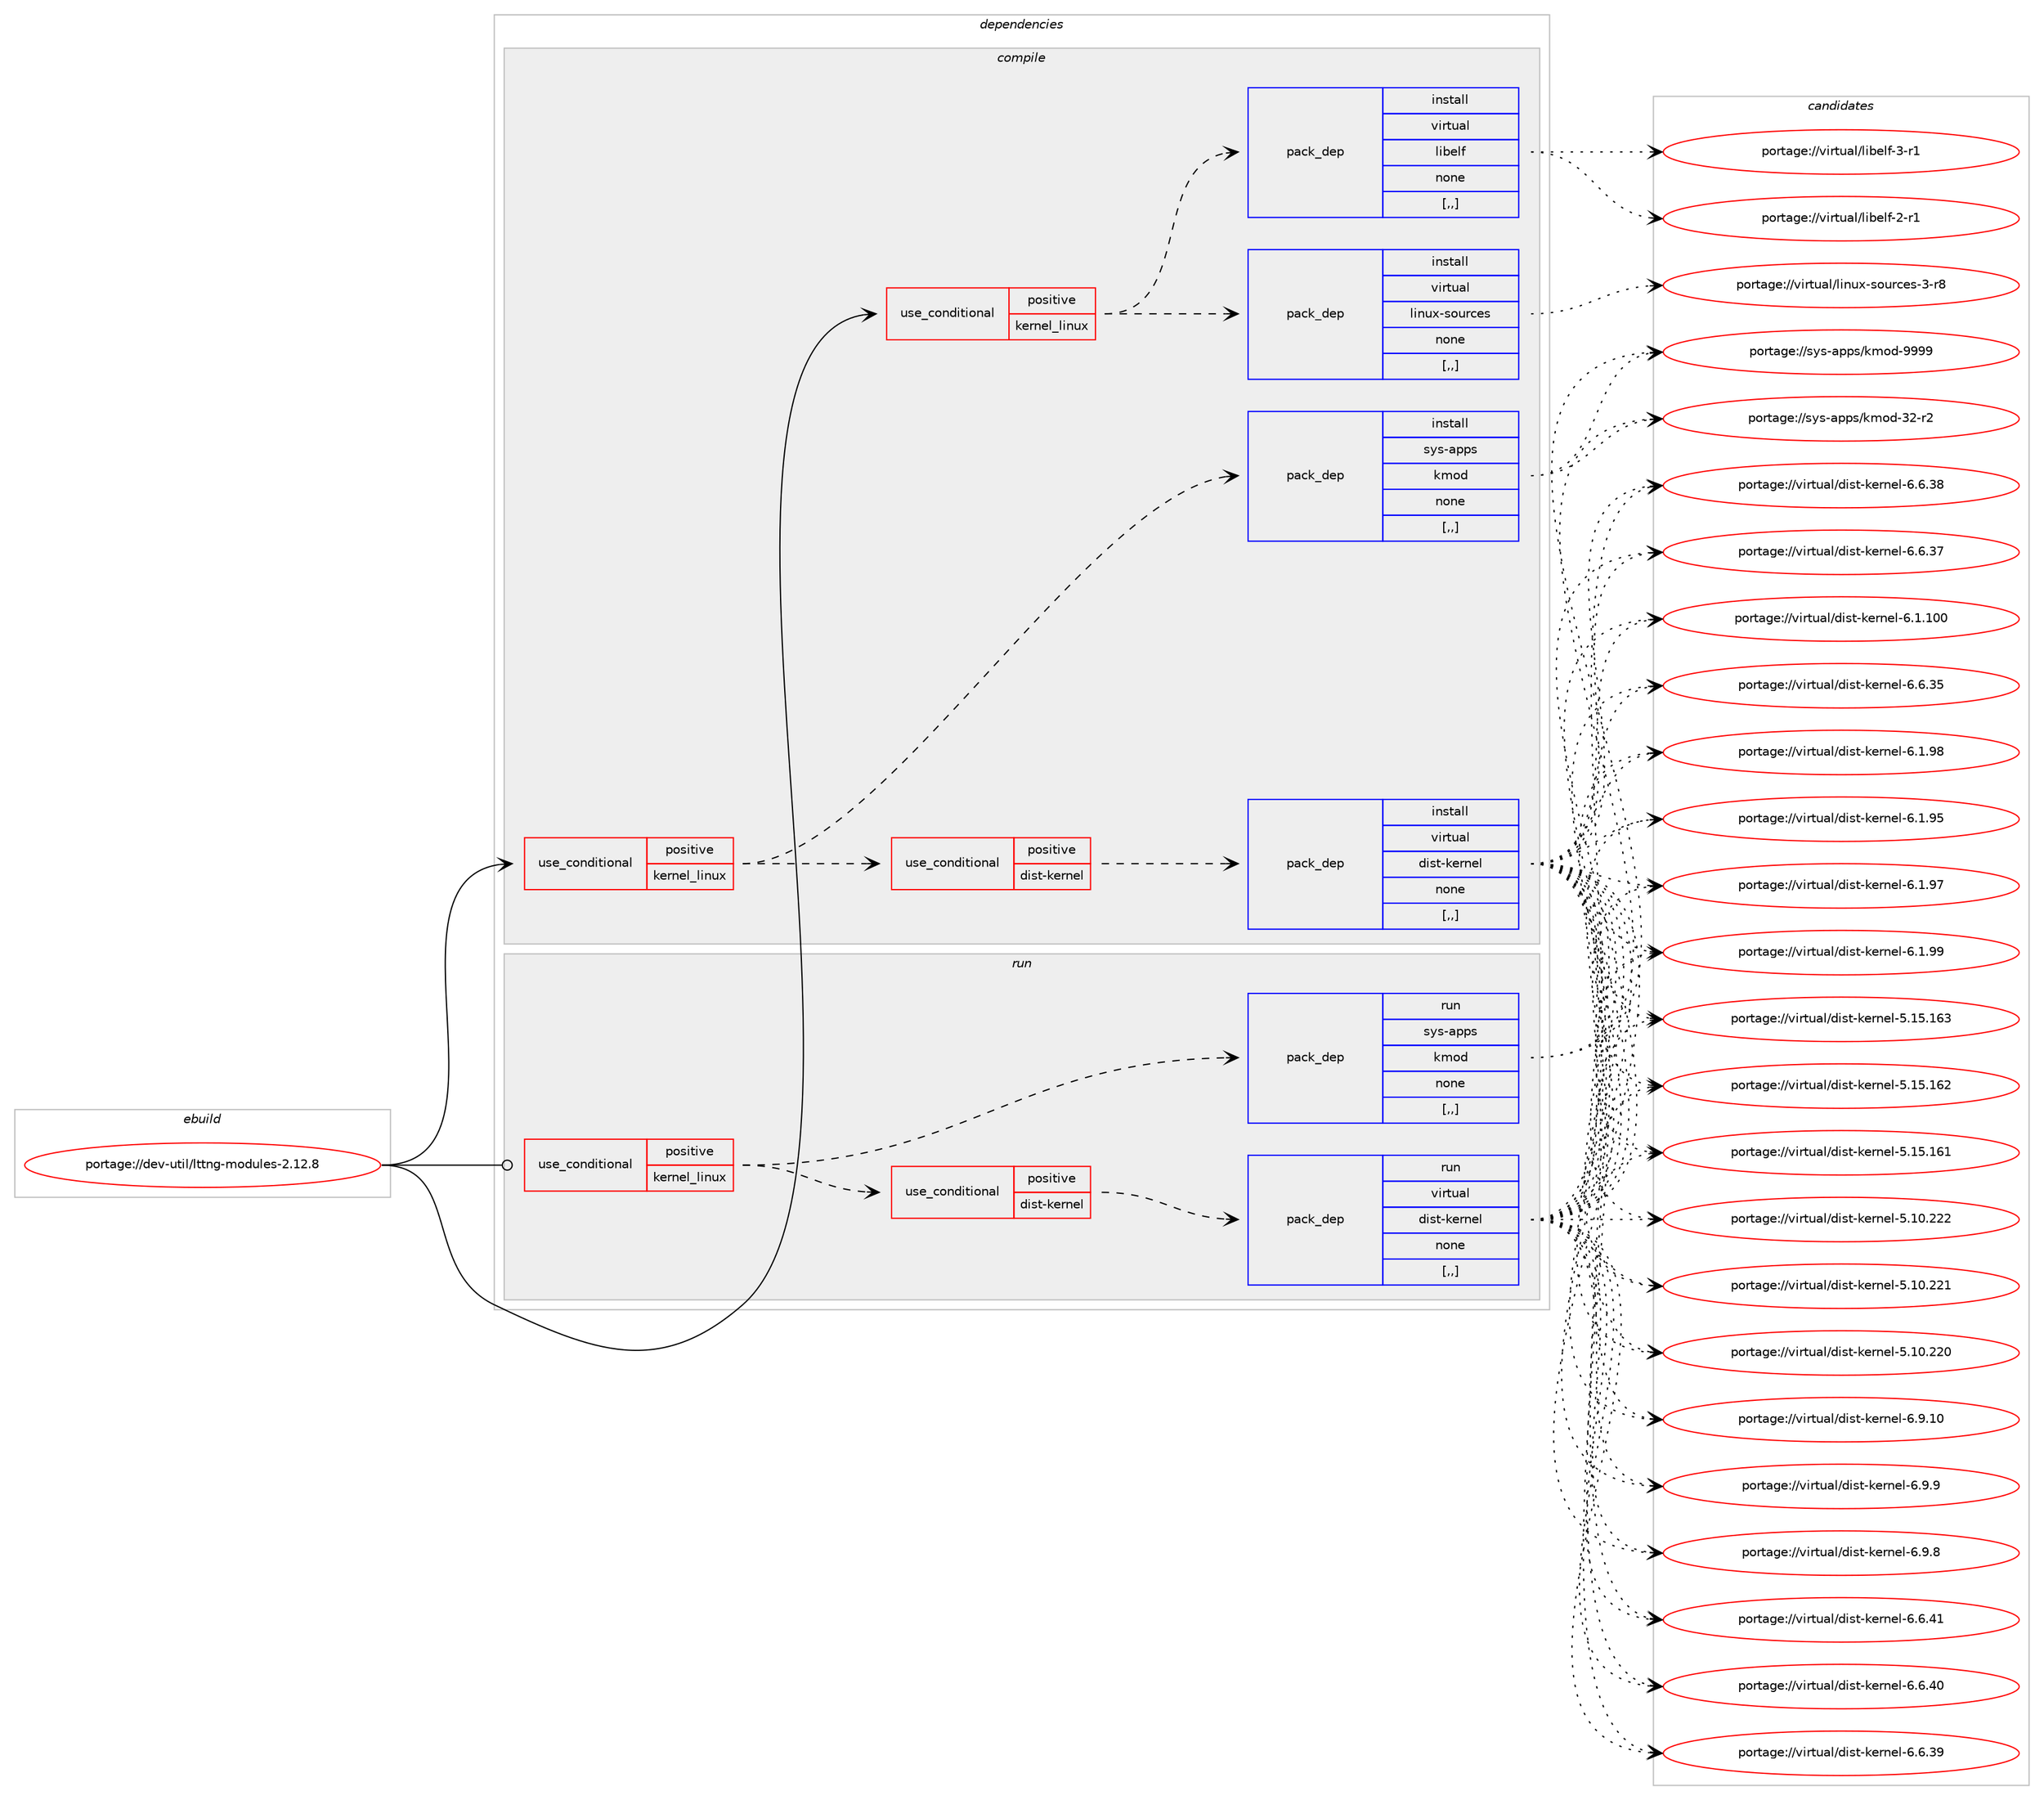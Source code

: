 digraph prolog {

# *************
# Graph options
# *************

newrank=true;
concentrate=true;
compound=true;
graph [rankdir=LR,fontname=Helvetica,fontsize=10,ranksep=1.5];#, ranksep=2.5, nodesep=0.2];
edge  [arrowhead=vee];
node  [fontname=Helvetica,fontsize=10];

# **********
# The ebuild
# **********

subgraph cluster_leftcol {
color=gray;
label=<<i>ebuild</i>>;
id [label="portage://dev-util/lttng-modules-2.12.8", color=red, width=4, href="../dev-util/lttng-modules-2.12.8.svg"];
}

# ****************
# The dependencies
# ****************

subgraph cluster_midcol {
color=gray;
label=<<i>dependencies</i>>;
subgraph cluster_compile {
fillcolor="#eeeeee";
style=filled;
label=<<i>compile</i>>;
subgraph cond61178 {
dependency217280 [label=<<TABLE BORDER="0" CELLBORDER="1" CELLSPACING="0" CELLPADDING="4"><TR><TD ROWSPAN="3" CELLPADDING="10">use_conditional</TD></TR><TR><TD>positive</TD></TR><TR><TD>kernel_linux</TD></TR></TABLE>>, shape=none, color=red];
subgraph pack154663 {
dependency217281 [label=<<TABLE BORDER="0" CELLBORDER="1" CELLSPACING="0" CELLPADDING="4" WIDTH="220"><TR><TD ROWSPAN="6" CELLPADDING="30">pack_dep</TD></TR><TR><TD WIDTH="110">install</TD></TR><TR><TD>sys-apps</TD></TR><TR><TD>kmod</TD></TR><TR><TD>none</TD></TR><TR><TD>[,,]</TD></TR></TABLE>>, shape=none, color=blue];
}
dependency217280:e -> dependency217281:w [weight=20,style="dashed",arrowhead="vee"];
subgraph cond61179 {
dependency217282 [label=<<TABLE BORDER="0" CELLBORDER="1" CELLSPACING="0" CELLPADDING="4"><TR><TD ROWSPAN="3" CELLPADDING="10">use_conditional</TD></TR><TR><TD>positive</TD></TR><TR><TD>dist-kernel</TD></TR></TABLE>>, shape=none, color=red];
subgraph pack154664 {
dependency217283 [label=<<TABLE BORDER="0" CELLBORDER="1" CELLSPACING="0" CELLPADDING="4" WIDTH="220"><TR><TD ROWSPAN="6" CELLPADDING="30">pack_dep</TD></TR><TR><TD WIDTH="110">install</TD></TR><TR><TD>virtual</TD></TR><TR><TD>dist-kernel</TD></TR><TR><TD>none</TD></TR><TR><TD>[,,]</TD></TR></TABLE>>, shape=none, color=blue];
}
dependency217282:e -> dependency217283:w [weight=20,style="dashed",arrowhead="vee"];
}
dependency217280:e -> dependency217282:w [weight=20,style="dashed",arrowhead="vee"];
}
id:e -> dependency217280:w [weight=20,style="solid",arrowhead="vee"];
subgraph cond61180 {
dependency217284 [label=<<TABLE BORDER="0" CELLBORDER="1" CELLSPACING="0" CELLPADDING="4"><TR><TD ROWSPAN="3" CELLPADDING="10">use_conditional</TD></TR><TR><TD>positive</TD></TR><TR><TD>kernel_linux</TD></TR></TABLE>>, shape=none, color=red];
subgraph pack154665 {
dependency217285 [label=<<TABLE BORDER="0" CELLBORDER="1" CELLSPACING="0" CELLPADDING="4" WIDTH="220"><TR><TD ROWSPAN="6" CELLPADDING="30">pack_dep</TD></TR><TR><TD WIDTH="110">install</TD></TR><TR><TD>virtual</TD></TR><TR><TD>linux-sources</TD></TR><TR><TD>none</TD></TR><TR><TD>[,,]</TD></TR></TABLE>>, shape=none, color=blue];
}
dependency217284:e -> dependency217285:w [weight=20,style="dashed",arrowhead="vee"];
subgraph pack154666 {
dependency217286 [label=<<TABLE BORDER="0" CELLBORDER="1" CELLSPACING="0" CELLPADDING="4" WIDTH="220"><TR><TD ROWSPAN="6" CELLPADDING="30">pack_dep</TD></TR><TR><TD WIDTH="110">install</TD></TR><TR><TD>virtual</TD></TR><TR><TD>libelf</TD></TR><TR><TD>none</TD></TR><TR><TD>[,,]</TD></TR></TABLE>>, shape=none, color=blue];
}
dependency217284:e -> dependency217286:w [weight=20,style="dashed",arrowhead="vee"];
}
id:e -> dependency217284:w [weight=20,style="solid",arrowhead="vee"];
}
subgraph cluster_compileandrun {
fillcolor="#eeeeee";
style=filled;
label=<<i>compile and run</i>>;
}
subgraph cluster_run {
fillcolor="#eeeeee";
style=filled;
label=<<i>run</i>>;
subgraph cond61181 {
dependency217287 [label=<<TABLE BORDER="0" CELLBORDER="1" CELLSPACING="0" CELLPADDING="4"><TR><TD ROWSPAN="3" CELLPADDING="10">use_conditional</TD></TR><TR><TD>positive</TD></TR><TR><TD>kernel_linux</TD></TR></TABLE>>, shape=none, color=red];
subgraph pack154667 {
dependency217288 [label=<<TABLE BORDER="0" CELLBORDER="1" CELLSPACING="0" CELLPADDING="4" WIDTH="220"><TR><TD ROWSPAN="6" CELLPADDING="30">pack_dep</TD></TR><TR><TD WIDTH="110">run</TD></TR><TR><TD>sys-apps</TD></TR><TR><TD>kmod</TD></TR><TR><TD>none</TD></TR><TR><TD>[,,]</TD></TR></TABLE>>, shape=none, color=blue];
}
dependency217287:e -> dependency217288:w [weight=20,style="dashed",arrowhead="vee"];
subgraph cond61182 {
dependency217289 [label=<<TABLE BORDER="0" CELLBORDER="1" CELLSPACING="0" CELLPADDING="4"><TR><TD ROWSPAN="3" CELLPADDING="10">use_conditional</TD></TR><TR><TD>positive</TD></TR><TR><TD>dist-kernel</TD></TR></TABLE>>, shape=none, color=red];
subgraph pack154668 {
dependency217290 [label=<<TABLE BORDER="0" CELLBORDER="1" CELLSPACING="0" CELLPADDING="4" WIDTH="220"><TR><TD ROWSPAN="6" CELLPADDING="30">pack_dep</TD></TR><TR><TD WIDTH="110">run</TD></TR><TR><TD>virtual</TD></TR><TR><TD>dist-kernel</TD></TR><TR><TD>none</TD></TR><TR><TD>[,,]</TD></TR></TABLE>>, shape=none, color=blue];
}
dependency217289:e -> dependency217290:w [weight=20,style="dashed",arrowhead="vee"];
}
dependency217287:e -> dependency217289:w [weight=20,style="dashed",arrowhead="vee"];
}
id:e -> dependency217287:w [weight=20,style="solid",arrowhead="odot"];
}
}

# **************
# The candidates
# **************

subgraph cluster_choices {
rank=same;
color=gray;
label=<<i>candidates</i>>;

subgraph choice154663 {
color=black;
nodesep=1;
choice1151211154597112112115471071091111004557575757 [label="portage://sys-apps/kmod-9999", color=red, width=4,href="../sys-apps/kmod-9999.svg"];
choice1151211154597112112115471071091111004551504511450 [label="portage://sys-apps/kmod-32-r2", color=red, width=4,href="../sys-apps/kmod-32-r2.svg"];
dependency217281:e -> choice1151211154597112112115471071091111004557575757:w [style=dotted,weight="100"];
dependency217281:e -> choice1151211154597112112115471071091111004551504511450:w [style=dotted,weight="100"];
}
subgraph choice154664 {
color=black;
nodesep=1;
choice11810511411611797108471001051151164510710111411010110845544657464948 [label="portage://virtual/dist-kernel-6.9.10", color=red, width=4,href="../virtual/dist-kernel-6.9.10.svg"];
choice118105114116117971084710010511511645107101114110101108455446574657 [label="portage://virtual/dist-kernel-6.9.9", color=red, width=4,href="../virtual/dist-kernel-6.9.9.svg"];
choice118105114116117971084710010511511645107101114110101108455446574656 [label="portage://virtual/dist-kernel-6.9.8", color=red, width=4,href="../virtual/dist-kernel-6.9.8.svg"];
choice11810511411611797108471001051151164510710111411010110845544654465249 [label="portage://virtual/dist-kernel-6.6.41", color=red, width=4,href="../virtual/dist-kernel-6.6.41.svg"];
choice11810511411611797108471001051151164510710111411010110845544654465248 [label="portage://virtual/dist-kernel-6.6.40", color=red, width=4,href="../virtual/dist-kernel-6.6.40.svg"];
choice11810511411611797108471001051151164510710111411010110845544654465157 [label="portage://virtual/dist-kernel-6.6.39", color=red, width=4,href="../virtual/dist-kernel-6.6.39.svg"];
choice11810511411611797108471001051151164510710111411010110845544654465156 [label="portage://virtual/dist-kernel-6.6.38", color=red, width=4,href="../virtual/dist-kernel-6.6.38.svg"];
choice11810511411611797108471001051151164510710111411010110845544654465155 [label="portage://virtual/dist-kernel-6.6.37", color=red, width=4,href="../virtual/dist-kernel-6.6.37.svg"];
choice11810511411611797108471001051151164510710111411010110845544654465153 [label="portage://virtual/dist-kernel-6.6.35", color=red, width=4,href="../virtual/dist-kernel-6.6.35.svg"];
choice1181051141161179710847100105115116451071011141101011084554464946494848 [label="portage://virtual/dist-kernel-6.1.100", color=red, width=4,href="../virtual/dist-kernel-6.1.100.svg"];
choice11810511411611797108471001051151164510710111411010110845544649465757 [label="portage://virtual/dist-kernel-6.1.99", color=red, width=4,href="../virtual/dist-kernel-6.1.99.svg"];
choice11810511411611797108471001051151164510710111411010110845544649465756 [label="portage://virtual/dist-kernel-6.1.98", color=red, width=4,href="../virtual/dist-kernel-6.1.98.svg"];
choice11810511411611797108471001051151164510710111411010110845544649465755 [label="portage://virtual/dist-kernel-6.1.97", color=red, width=4,href="../virtual/dist-kernel-6.1.97.svg"];
choice11810511411611797108471001051151164510710111411010110845544649465753 [label="portage://virtual/dist-kernel-6.1.95", color=red, width=4,href="../virtual/dist-kernel-6.1.95.svg"];
choice118105114116117971084710010511511645107101114110101108455346495346495451 [label="portage://virtual/dist-kernel-5.15.163", color=red, width=4,href="../virtual/dist-kernel-5.15.163.svg"];
choice118105114116117971084710010511511645107101114110101108455346495346495450 [label="portage://virtual/dist-kernel-5.15.162", color=red, width=4,href="../virtual/dist-kernel-5.15.162.svg"];
choice118105114116117971084710010511511645107101114110101108455346495346495449 [label="portage://virtual/dist-kernel-5.15.161", color=red, width=4,href="../virtual/dist-kernel-5.15.161.svg"];
choice118105114116117971084710010511511645107101114110101108455346494846505050 [label="portage://virtual/dist-kernel-5.10.222", color=red, width=4,href="../virtual/dist-kernel-5.10.222.svg"];
choice118105114116117971084710010511511645107101114110101108455346494846505049 [label="portage://virtual/dist-kernel-5.10.221", color=red, width=4,href="../virtual/dist-kernel-5.10.221.svg"];
choice118105114116117971084710010511511645107101114110101108455346494846505048 [label="portage://virtual/dist-kernel-5.10.220", color=red, width=4,href="../virtual/dist-kernel-5.10.220.svg"];
dependency217283:e -> choice11810511411611797108471001051151164510710111411010110845544657464948:w [style=dotted,weight="100"];
dependency217283:e -> choice118105114116117971084710010511511645107101114110101108455446574657:w [style=dotted,weight="100"];
dependency217283:e -> choice118105114116117971084710010511511645107101114110101108455446574656:w [style=dotted,weight="100"];
dependency217283:e -> choice11810511411611797108471001051151164510710111411010110845544654465249:w [style=dotted,weight="100"];
dependency217283:e -> choice11810511411611797108471001051151164510710111411010110845544654465248:w [style=dotted,weight="100"];
dependency217283:e -> choice11810511411611797108471001051151164510710111411010110845544654465157:w [style=dotted,weight="100"];
dependency217283:e -> choice11810511411611797108471001051151164510710111411010110845544654465156:w [style=dotted,weight="100"];
dependency217283:e -> choice11810511411611797108471001051151164510710111411010110845544654465155:w [style=dotted,weight="100"];
dependency217283:e -> choice11810511411611797108471001051151164510710111411010110845544654465153:w [style=dotted,weight="100"];
dependency217283:e -> choice1181051141161179710847100105115116451071011141101011084554464946494848:w [style=dotted,weight="100"];
dependency217283:e -> choice11810511411611797108471001051151164510710111411010110845544649465757:w [style=dotted,weight="100"];
dependency217283:e -> choice11810511411611797108471001051151164510710111411010110845544649465756:w [style=dotted,weight="100"];
dependency217283:e -> choice11810511411611797108471001051151164510710111411010110845544649465755:w [style=dotted,weight="100"];
dependency217283:e -> choice11810511411611797108471001051151164510710111411010110845544649465753:w [style=dotted,weight="100"];
dependency217283:e -> choice118105114116117971084710010511511645107101114110101108455346495346495451:w [style=dotted,weight="100"];
dependency217283:e -> choice118105114116117971084710010511511645107101114110101108455346495346495450:w [style=dotted,weight="100"];
dependency217283:e -> choice118105114116117971084710010511511645107101114110101108455346495346495449:w [style=dotted,weight="100"];
dependency217283:e -> choice118105114116117971084710010511511645107101114110101108455346494846505050:w [style=dotted,weight="100"];
dependency217283:e -> choice118105114116117971084710010511511645107101114110101108455346494846505049:w [style=dotted,weight="100"];
dependency217283:e -> choice118105114116117971084710010511511645107101114110101108455346494846505048:w [style=dotted,weight="100"];
}
subgraph choice154665 {
color=black;
nodesep=1;
choice1181051141161179710847108105110117120451151111171149910111545514511456 [label="portage://virtual/linux-sources-3-r8", color=red, width=4,href="../virtual/linux-sources-3-r8.svg"];
dependency217285:e -> choice1181051141161179710847108105110117120451151111171149910111545514511456:w [style=dotted,weight="100"];
}
subgraph choice154666 {
color=black;
nodesep=1;
choice11810511411611797108471081059810110810245514511449 [label="portage://virtual/libelf-3-r1", color=red, width=4,href="../virtual/libelf-3-r1.svg"];
choice11810511411611797108471081059810110810245504511449 [label="portage://virtual/libelf-2-r1", color=red, width=4,href="../virtual/libelf-2-r1.svg"];
dependency217286:e -> choice11810511411611797108471081059810110810245514511449:w [style=dotted,weight="100"];
dependency217286:e -> choice11810511411611797108471081059810110810245504511449:w [style=dotted,weight="100"];
}
subgraph choice154667 {
color=black;
nodesep=1;
choice1151211154597112112115471071091111004557575757 [label="portage://sys-apps/kmod-9999", color=red, width=4,href="../sys-apps/kmod-9999.svg"];
choice1151211154597112112115471071091111004551504511450 [label="portage://sys-apps/kmod-32-r2", color=red, width=4,href="../sys-apps/kmod-32-r2.svg"];
dependency217288:e -> choice1151211154597112112115471071091111004557575757:w [style=dotted,weight="100"];
dependency217288:e -> choice1151211154597112112115471071091111004551504511450:w [style=dotted,weight="100"];
}
subgraph choice154668 {
color=black;
nodesep=1;
choice11810511411611797108471001051151164510710111411010110845544657464948 [label="portage://virtual/dist-kernel-6.9.10", color=red, width=4,href="../virtual/dist-kernel-6.9.10.svg"];
choice118105114116117971084710010511511645107101114110101108455446574657 [label="portage://virtual/dist-kernel-6.9.9", color=red, width=4,href="../virtual/dist-kernel-6.9.9.svg"];
choice118105114116117971084710010511511645107101114110101108455446574656 [label="portage://virtual/dist-kernel-6.9.8", color=red, width=4,href="../virtual/dist-kernel-6.9.8.svg"];
choice11810511411611797108471001051151164510710111411010110845544654465249 [label="portage://virtual/dist-kernel-6.6.41", color=red, width=4,href="../virtual/dist-kernel-6.6.41.svg"];
choice11810511411611797108471001051151164510710111411010110845544654465248 [label="portage://virtual/dist-kernel-6.6.40", color=red, width=4,href="../virtual/dist-kernel-6.6.40.svg"];
choice11810511411611797108471001051151164510710111411010110845544654465157 [label="portage://virtual/dist-kernel-6.6.39", color=red, width=4,href="../virtual/dist-kernel-6.6.39.svg"];
choice11810511411611797108471001051151164510710111411010110845544654465156 [label="portage://virtual/dist-kernel-6.6.38", color=red, width=4,href="../virtual/dist-kernel-6.6.38.svg"];
choice11810511411611797108471001051151164510710111411010110845544654465155 [label="portage://virtual/dist-kernel-6.6.37", color=red, width=4,href="../virtual/dist-kernel-6.6.37.svg"];
choice11810511411611797108471001051151164510710111411010110845544654465153 [label="portage://virtual/dist-kernel-6.6.35", color=red, width=4,href="../virtual/dist-kernel-6.6.35.svg"];
choice1181051141161179710847100105115116451071011141101011084554464946494848 [label="portage://virtual/dist-kernel-6.1.100", color=red, width=4,href="../virtual/dist-kernel-6.1.100.svg"];
choice11810511411611797108471001051151164510710111411010110845544649465757 [label="portage://virtual/dist-kernel-6.1.99", color=red, width=4,href="../virtual/dist-kernel-6.1.99.svg"];
choice11810511411611797108471001051151164510710111411010110845544649465756 [label="portage://virtual/dist-kernel-6.1.98", color=red, width=4,href="../virtual/dist-kernel-6.1.98.svg"];
choice11810511411611797108471001051151164510710111411010110845544649465755 [label="portage://virtual/dist-kernel-6.1.97", color=red, width=4,href="../virtual/dist-kernel-6.1.97.svg"];
choice11810511411611797108471001051151164510710111411010110845544649465753 [label="portage://virtual/dist-kernel-6.1.95", color=red, width=4,href="../virtual/dist-kernel-6.1.95.svg"];
choice118105114116117971084710010511511645107101114110101108455346495346495451 [label="portage://virtual/dist-kernel-5.15.163", color=red, width=4,href="../virtual/dist-kernel-5.15.163.svg"];
choice118105114116117971084710010511511645107101114110101108455346495346495450 [label="portage://virtual/dist-kernel-5.15.162", color=red, width=4,href="../virtual/dist-kernel-5.15.162.svg"];
choice118105114116117971084710010511511645107101114110101108455346495346495449 [label="portage://virtual/dist-kernel-5.15.161", color=red, width=4,href="../virtual/dist-kernel-5.15.161.svg"];
choice118105114116117971084710010511511645107101114110101108455346494846505050 [label="portage://virtual/dist-kernel-5.10.222", color=red, width=4,href="../virtual/dist-kernel-5.10.222.svg"];
choice118105114116117971084710010511511645107101114110101108455346494846505049 [label="portage://virtual/dist-kernel-5.10.221", color=red, width=4,href="../virtual/dist-kernel-5.10.221.svg"];
choice118105114116117971084710010511511645107101114110101108455346494846505048 [label="portage://virtual/dist-kernel-5.10.220", color=red, width=4,href="../virtual/dist-kernel-5.10.220.svg"];
dependency217290:e -> choice11810511411611797108471001051151164510710111411010110845544657464948:w [style=dotted,weight="100"];
dependency217290:e -> choice118105114116117971084710010511511645107101114110101108455446574657:w [style=dotted,weight="100"];
dependency217290:e -> choice118105114116117971084710010511511645107101114110101108455446574656:w [style=dotted,weight="100"];
dependency217290:e -> choice11810511411611797108471001051151164510710111411010110845544654465249:w [style=dotted,weight="100"];
dependency217290:e -> choice11810511411611797108471001051151164510710111411010110845544654465248:w [style=dotted,weight="100"];
dependency217290:e -> choice11810511411611797108471001051151164510710111411010110845544654465157:w [style=dotted,weight="100"];
dependency217290:e -> choice11810511411611797108471001051151164510710111411010110845544654465156:w [style=dotted,weight="100"];
dependency217290:e -> choice11810511411611797108471001051151164510710111411010110845544654465155:w [style=dotted,weight="100"];
dependency217290:e -> choice11810511411611797108471001051151164510710111411010110845544654465153:w [style=dotted,weight="100"];
dependency217290:e -> choice1181051141161179710847100105115116451071011141101011084554464946494848:w [style=dotted,weight="100"];
dependency217290:e -> choice11810511411611797108471001051151164510710111411010110845544649465757:w [style=dotted,weight="100"];
dependency217290:e -> choice11810511411611797108471001051151164510710111411010110845544649465756:w [style=dotted,weight="100"];
dependency217290:e -> choice11810511411611797108471001051151164510710111411010110845544649465755:w [style=dotted,weight="100"];
dependency217290:e -> choice11810511411611797108471001051151164510710111411010110845544649465753:w [style=dotted,weight="100"];
dependency217290:e -> choice118105114116117971084710010511511645107101114110101108455346495346495451:w [style=dotted,weight="100"];
dependency217290:e -> choice118105114116117971084710010511511645107101114110101108455346495346495450:w [style=dotted,weight="100"];
dependency217290:e -> choice118105114116117971084710010511511645107101114110101108455346495346495449:w [style=dotted,weight="100"];
dependency217290:e -> choice118105114116117971084710010511511645107101114110101108455346494846505050:w [style=dotted,weight="100"];
dependency217290:e -> choice118105114116117971084710010511511645107101114110101108455346494846505049:w [style=dotted,weight="100"];
dependency217290:e -> choice118105114116117971084710010511511645107101114110101108455346494846505048:w [style=dotted,weight="100"];
}
}

}
